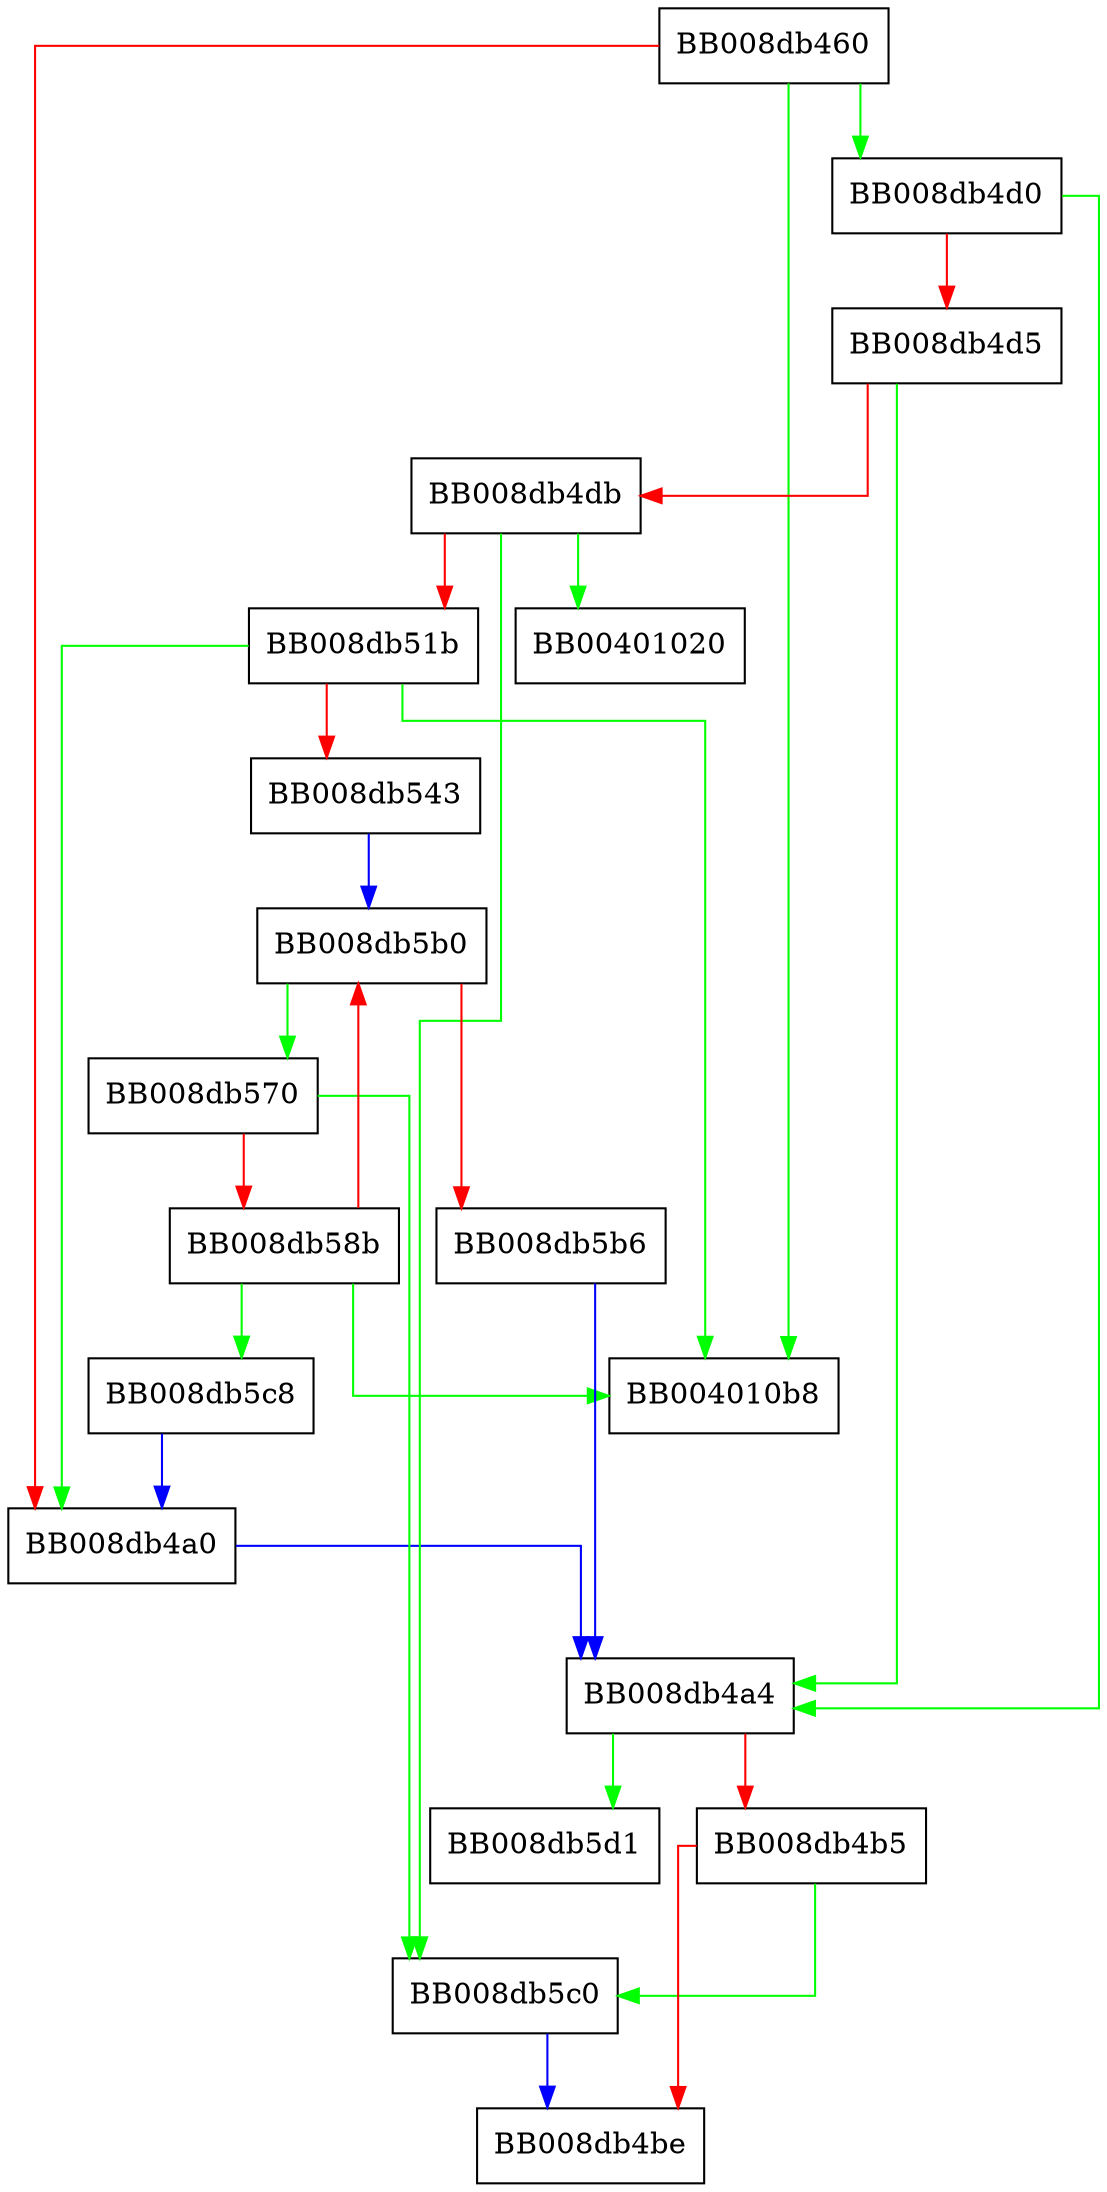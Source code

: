 digraph next_line {
  node [shape="box"];
  graph [splines=ortho];
  BB008db460 -> BB004010b8 [color="green"];
  BB008db460 -> BB008db4d0 [color="green"];
  BB008db460 -> BB008db4a0 [color="red"];
  BB008db4a0 -> BB008db4a4 [color="blue"];
  BB008db4a4 -> BB008db5d1 [color="green"];
  BB008db4a4 -> BB008db4b5 [color="red"];
  BB008db4b5 -> BB008db5c0 [color="green"];
  BB008db4b5 -> BB008db4be [color="red"];
  BB008db4d0 -> BB008db4a4 [color="green"];
  BB008db4d0 -> BB008db4d5 [color="red"];
  BB008db4d5 -> BB008db4a4 [color="green"];
  BB008db4d5 -> BB008db4db [color="red"];
  BB008db4db -> BB00401020 [color="green"];
  BB008db4db -> BB008db5c0 [color="green"];
  BB008db4db -> BB008db51b [color="red"];
  BB008db51b -> BB004010b8 [color="green"];
  BB008db51b -> BB008db4a0 [color="green"];
  BB008db51b -> BB008db543 [color="red"];
  BB008db543 -> BB008db5b0 [color="blue"];
  BB008db570 -> BB008db5c0 [color="green"];
  BB008db570 -> BB008db58b [color="red"];
  BB008db58b -> BB004010b8 [color="green"];
  BB008db58b -> BB008db5c8 [color="green"];
  BB008db58b -> BB008db5b0 [color="red"];
  BB008db5b0 -> BB008db570 [color="green"];
  BB008db5b0 -> BB008db5b6 [color="red"];
  BB008db5b6 -> BB008db4a4 [color="blue"];
  BB008db5c0 -> BB008db4be [color="blue"];
  BB008db5c8 -> BB008db4a0 [color="blue"];
}